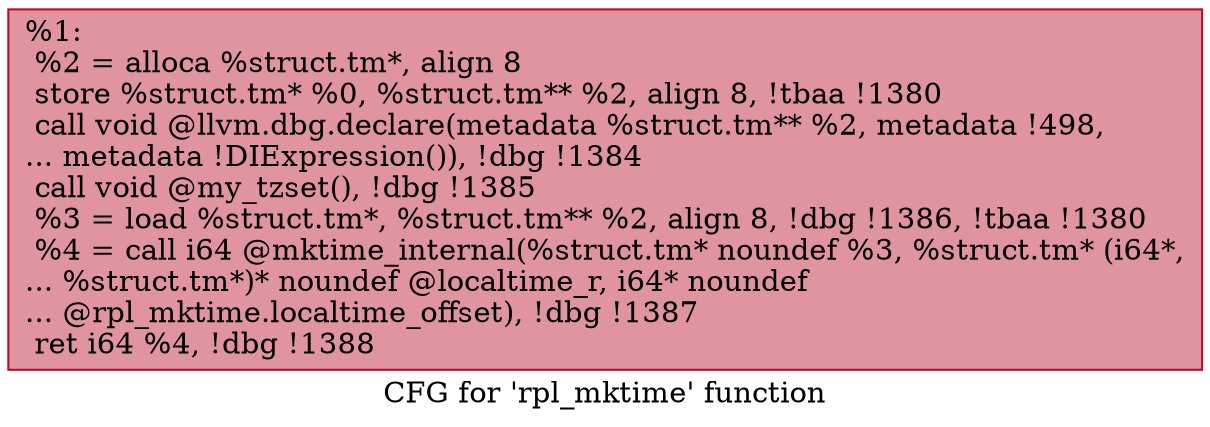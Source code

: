 digraph "CFG for 'rpl_mktime' function" {
	label="CFG for 'rpl_mktime' function";

	Node0x193d0f0 [shape=record,color="#b70d28ff", style=filled, fillcolor="#b70d2870",label="{%1:\l  %2 = alloca %struct.tm*, align 8\l  store %struct.tm* %0, %struct.tm** %2, align 8, !tbaa !1380\l  call void @llvm.dbg.declare(metadata %struct.tm** %2, metadata !498,\l... metadata !DIExpression()), !dbg !1384\l  call void @my_tzset(), !dbg !1385\l  %3 = load %struct.tm*, %struct.tm** %2, align 8, !dbg !1386, !tbaa !1380\l  %4 = call i64 @mktime_internal(%struct.tm* noundef %3, %struct.tm* (i64*,\l... %struct.tm*)* noundef @localtime_r, i64* noundef\l... @rpl_mktime.localtime_offset), !dbg !1387\l  ret i64 %4, !dbg !1388\l}"];
}
